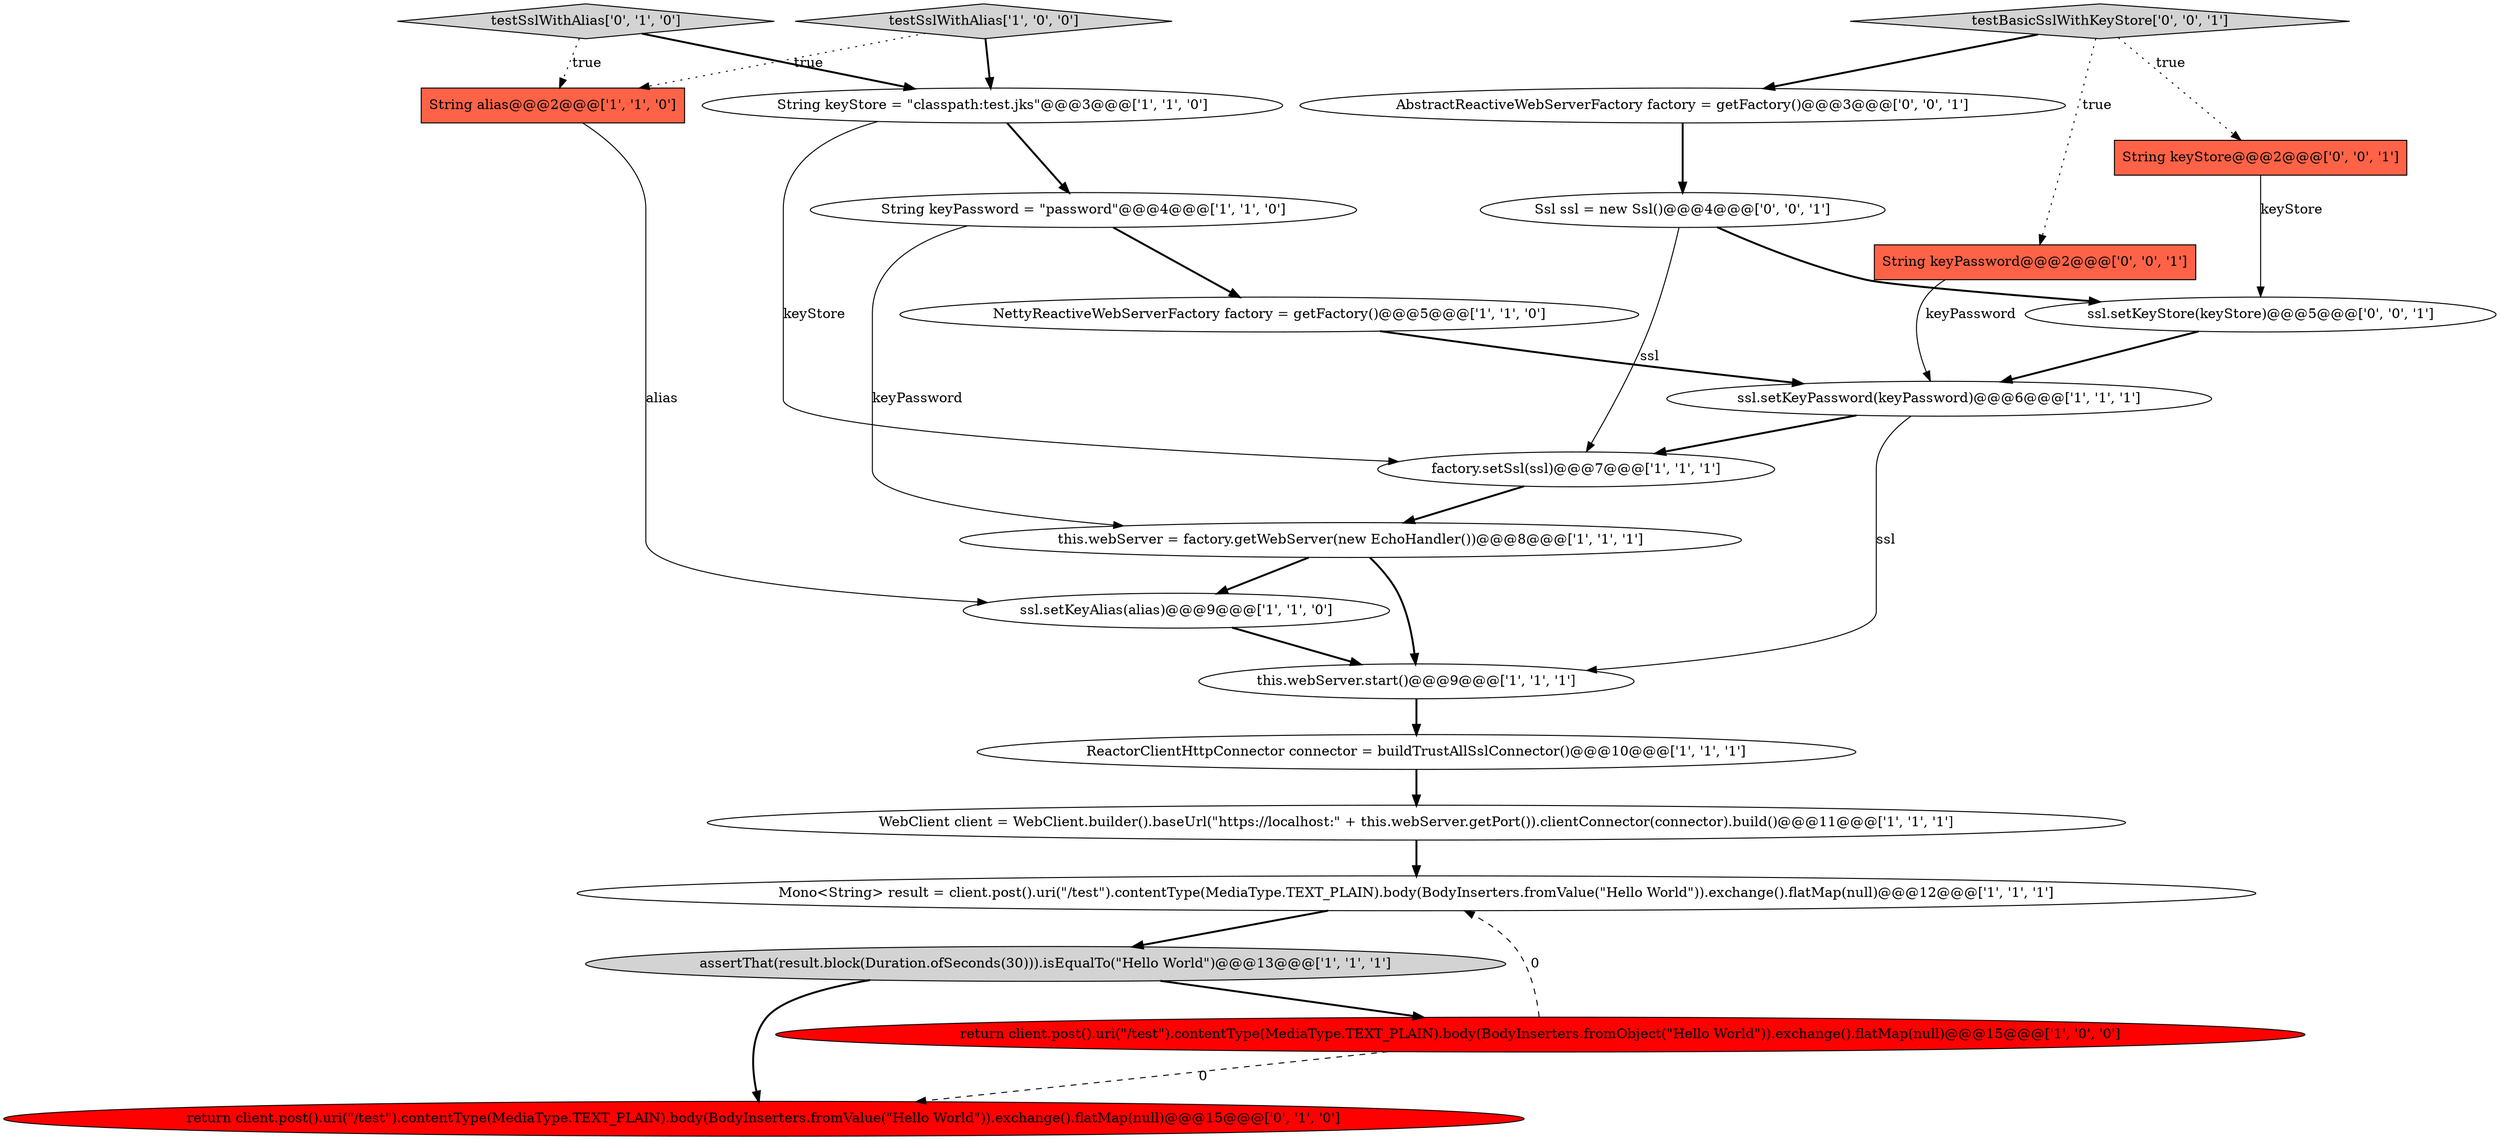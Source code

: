digraph {
3 [style = filled, label = "this.webServer.start()@@@9@@@['1', '1', '1']", fillcolor = white, shape = ellipse image = "AAA0AAABBB1BBB"];
5 [style = filled, label = "assertThat(result.block(Duration.ofSeconds(30))).isEqualTo(\"Hello World\")@@@13@@@['1', '1', '1']", fillcolor = lightgray, shape = ellipse image = "AAA0AAABBB1BBB"];
9 [style = filled, label = "String keyStore = \"classpath:test.jks\"@@@3@@@['1', '1', '0']", fillcolor = white, shape = ellipse image = "AAA0AAABBB1BBB"];
0 [style = filled, label = "WebClient client = WebClient.builder().baseUrl(\"https://localhost:\" + this.webServer.getPort()).clientConnector(connector).build()@@@11@@@['1', '1', '1']", fillcolor = white, shape = ellipse image = "AAA0AAABBB1BBB"];
6 [style = filled, label = "testSslWithAlias['1', '0', '0']", fillcolor = lightgray, shape = diamond image = "AAA0AAABBB1BBB"];
10 [style = filled, label = "String alias@@@2@@@['1', '1', '0']", fillcolor = tomato, shape = box image = "AAA0AAABBB1BBB"];
14 [style = filled, label = "String keyPassword = \"password\"@@@4@@@['1', '1', '0']", fillcolor = white, shape = ellipse image = "AAA0AAABBB1BBB"];
4 [style = filled, label = "ReactorClientHttpConnector connector = buildTrustAllSslConnector()@@@10@@@['1', '1', '1']", fillcolor = white, shape = ellipse image = "AAA0AAABBB1BBB"];
13 [style = filled, label = "this.webServer = factory.getWebServer(new EchoHandler())@@@8@@@['1', '1', '1']", fillcolor = white, shape = ellipse image = "AAA0AAABBB1BBB"];
8 [style = filled, label = "return client.post().uri(\"/test\").contentType(MediaType.TEXT_PLAIN).body(BodyInserters.fromObject(\"Hello World\")).exchange().flatMap(null)@@@15@@@['1', '0', '0']", fillcolor = red, shape = ellipse image = "AAA1AAABBB1BBB"];
12 [style = filled, label = "ssl.setKeyAlias(alias)@@@9@@@['1', '1', '0']", fillcolor = white, shape = ellipse image = "AAA0AAABBB1BBB"];
19 [style = filled, label = "testBasicSslWithKeyStore['0', '0', '1']", fillcolor = lightgray, shape = diamond image = "AAA0AAABBB3BBB"];
16 [style = filled, label = "testSslWithAlias['0', '1', '0']", fillcolor = lightgray, shape = diamond image = "AAA0AAABBB2BBB"];
20 [style = filled, label = "Ssl ssl = new Ssl()@@@4@@@['0', '0', '1']", fillcolor = white, shape = ellipse image = "AAA0AAABBB3BBB"];
17 [style = filled, label = "AbstractReactiveWebServerFactory factory = getFactory()@@@3@@@['0', '0', '1']", fillcolor = white, shape = ellipse image = "AAA0AAABBB3BBB"];
22 [style = filled, label = "String keyStore@@@2@@@['0', '0', '1']", fillcolor = tomato, shape = box image = "AAA0AAABBB3BBB"];
2 [style = filled, label = "ssl.setKeyPassword(keyPassword)@@@6@@@['1', '1', '1']", fillcolor = white, shape = ellipse image = "AAA0AAABBB1BBB"];
18 [style = filled, label = "String keyPassword@@@2@@@['0', '0', '1']", fillcolor = tomato, shape = box image = "AAA0AAABBB3BBB"];
11 [style = filled, label = "factory.setSsl(ssl)@@@7@@@['1', '1', '1']", fillcolor = white, shape = ellipse image = "AAA0AAABBB1BBB"];
15 [style = filled, label = "return client.post().uri(\"/test\").contentType(MediaType.TEXT_PLAIN).body(BodyInserters.fromValue(\"Hello World\")).exchange().flatMap(null)@@@15@@@['0', '1', '0']", fillcolor = red, shape = ellipse image = "AAA1AAABBB2BBB"];
7 [style = filled, label = "Mono<String> result = client.post().uri(\"/test\").contentType(MediaType.TEXT_PLAIN).body(BodyInserters.fromValue(\"Hello World\")).exchange().flatMap(null)@@@12@@@['1', '1', '1']", fillcolor = white, shape = ellipse image = "AAA0AAABBB1BBB"];
1 [style = filled, label = "NettyReactiveWebServerFactory factory = getFactory()@@@5@@@['1', '1', '0']", fillcolor = white, shape = ellipse image = "AAA0AAABBB1BBB"];
21 [style = filled, label = "ssl.setKeyStore(keyStore)@@@5@@@['0', '0', '1']", fillcolor = white, shape = ellipse image = "AAA0AAABBB3BBB"];
5->8 [style = bold, label=""];
14->13 [style = solid, label="keyPassword"];
8->15 [style = dashed, label="0"];
2->3 [style = solid, label="ssl"];
19->18 [style = dotted, label="true"];
5->15 [style = bold, label=""];
18->2 [style = solid, label="keyPassword"];
19->17 [style = bold, label=""];
20->11 [style = solid, label="ssl"];
3->4 [style = bold, label=""];
16->10 [style = dotted, label="true"];
14->1 [style = bold, label=""];
4->0 [style = bold, label=""];
21->2 [style = bold, label=""];
0->7 [style = bold, label=""];
20->21 [style = bold, label=""];
6->10 [style = dotted, label="true"];
7->5 [style = bold, label=""];
13->12 [style = bold, label=""];
13->3 [style = bold, label=""];
8->7 [style = dashed, label="0"];
11->13 [style = bold, label=""];
22->21 [style = solid, label="keyStore"];
19->22 [style = dotted, label="true"];
9->14 [style = bold, label=""];
1->2 [style = bold, label=""];
12->3 [style = bold, label=""];
9->11 [style = solid, label="keyStore"];
6->9 [style = bold, label=""];
10->12 [style = solid, label="alias"];
2->11 [style = bold, label=""];
16->9 [style = bold, label=""];
17->20 [style = bold, label=""];
}
